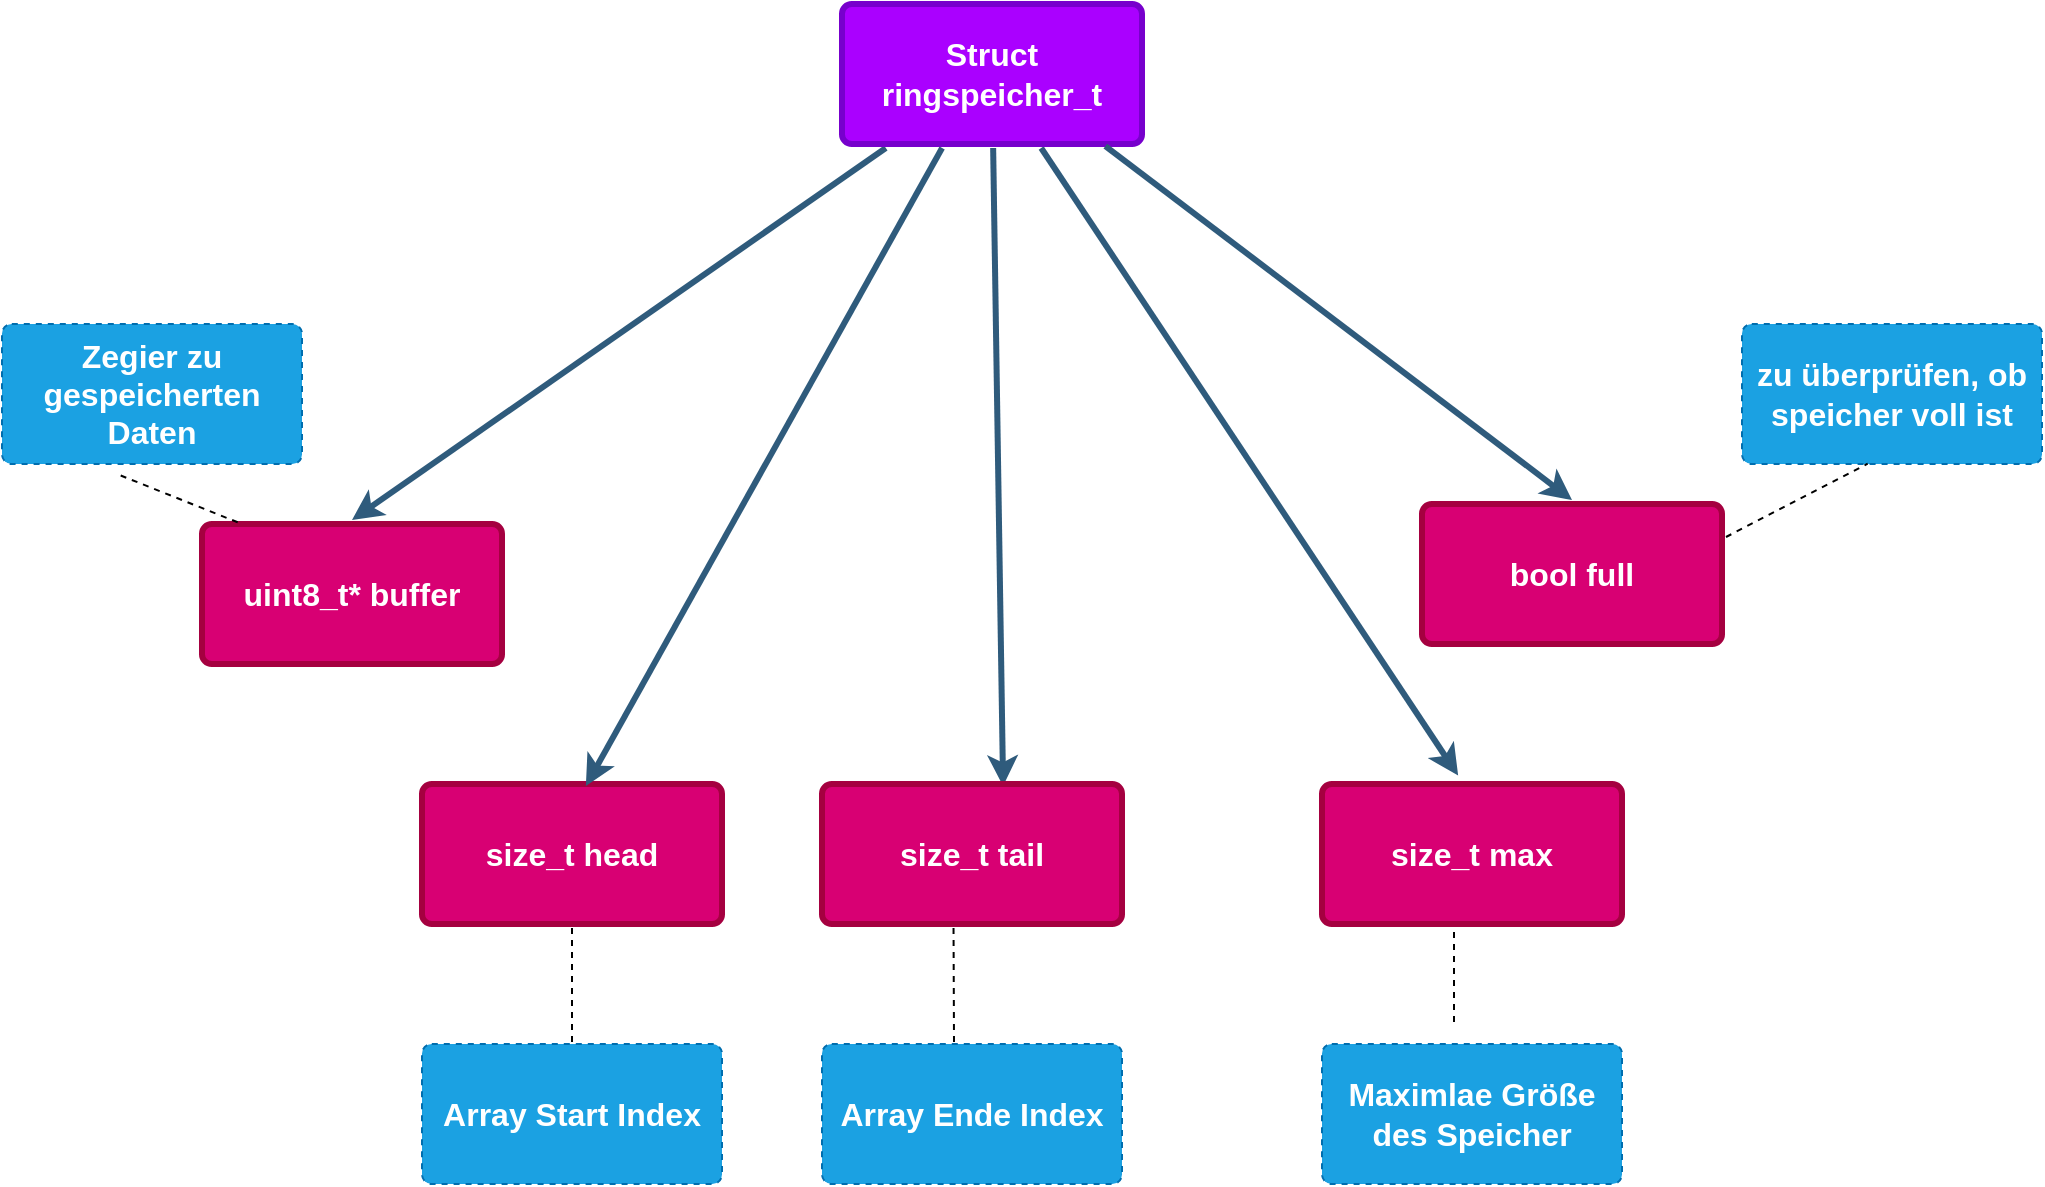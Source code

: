 <mxfile version="12.2.2" type="device" pages="1"><diagram id="6a731a19-8d31-9384-78a2-239565b7b9f0" name="Page-1"><mxGraphModel dx="1296" dy="1046" grid="1" gridSize="10" guides="1" tooltips="1" connect="1" arrows="1" fold="1" page="1" pageScale="1" pageWidth="1169" pageHeight="827" background="#ffffff" math="0" shadow="0"><root><mxCell id="0"/><mxCell id="1" parent="0"/><mxCell id="1745" value="" style="edgeStyle=none;rounded=0;jumpStyle=none;html=1;shadow=0;labelBackgroundColor=none;startArrow=none;startFill=0;endArrow=classic;endFill=1;jettySize=auto;orthogonalLoop=1;strokeColor=#2F5B7C;strokeWidth=3;fontFamily=Helvetica;fontSize=16;fontColor=#23445D;spacing=5;entryX=0.601;entryY=0.041;entryDx=0;entryDy=0;entryPerimeter=0;" parent="1" source="1749" target="sprmsirPUBabvL9bSDKb-1783" edge="1"><mxGeometry relative="1" as="geometry"><mxPoint x="550" y="400" as="targetPoint"/></mxGeometry></mxCell><mxCell id="1746" value="" style="edgeStyle=none;rounded=0;jumpStyle=none;html=1;shadow=0;labelBackgroundColor=none;startArrow=none;startFill=0;endArrow=classic;endFill=1;jettySize=auto;orthogonalLoop=1;strokeColor=#2F5B7C;strokeWidth=3;fontFamily=Helvetica;fontSize=16;fontColor=#23445D;spacing=5;entryX=0.455;entryY=-0.03;entryDx=0;entryDy=0;entryPerimeter=0;" parent="1" source="1749" target="sprmsirPUBabvL9bSDKb-1782" edge="1"><mxGeometry relative="1" as="geometry"><mxPoint x="793" y="415.5" as="targetPoint"/></mxGeometry></mxCell><mxCell id="1748" value="" style="edgeStyle=none;rounded=0;jumpStyle=none;html=1;shadow=0;labelBackgroundColor=none;startArrow=none;startFill=0;endArrow=classic;endFill=1;jettySize=auto;orthogonalLoop=1;strokeColor=#2F5B7C;strokeWidth=3;fontFamily=Helvetica;fontSize=16;fontColor=#23445D;spacing=5;entryX=0.5;entryY=0;entryDx=0;entryDy=0;" parent="1" source="1749" target="sprmsirPUBabvL9bSDKb-1780" edge="1"><mxGeometry relative="1" as="geometry"><mxPoint x="367" y="415.5" as="targetPoint"/><Array as="points"/></mxGeometry></mxCell><mxCell id="1749" value="Struct ringspeicher_t" style="rounded=1;whiteSpace=wrap;html=1;shadow=0;labelBackgroundColor=none;strokeColor=#7700CC;strokeWidth=3;fillColor=#aa00ff;fontFamily=Helvetica;fontSize=16;fontColor=#ffffff;align=center;fontStyle=1;spacing=5;arcSize=7;perimeterSpacing=2;" parent="1" vertex="1"><mxGeometry x="460" y="20" width="150" height="70" as="geometry"/></mxCell><mxCell id="sprmsirPUBabvL9bSDKb-1780" value="uint8_t* buffer" style="rounded=1;whiteSpace=wrap;html=1;shadow=0;labelBackgroundColor=none;strokeColor=#A50040;strokeWidth=3;fillColor=#d80073;fontFamily=Helvetica;fontSize=16;fontColor=#ffffff;align=center;fontStyle=1;spacing=5;arcSize=7;perimeterSpacing=2;" vertex="1" parent="1"><mxGeometry x="140" y="280" width="150" height="70" as="geometry"/></mxCell><mxCell id="sprmsirPUBabvL9bSDKb-1781" value="size_t head" style="rounded=1;whiteSpace=wrap;html=1;shadow=0;labelBackgroundColor=none;strokeColor=#A50040;strokeWidth=3;fillColor=#d80073;fontFamily=Helvetica;fontSize=16;fontColor=#ffffff;align=center;fontStyle=1;spacing=5;arcSize=7;perimeterSpacing=2;" vertex="1" parent="1"><mxGeometry x="250" y="410" width="150" height="70" as="geometry"/></mxCell><mxCell id="sprmsirPUBabvL9bSDKb-1782" value="size_t max" style="rounded=1;whiteSpace=wrap;html=1;shadow=0;labelBackgroundColor=none;strokeColor=#A50040;strokeWidth=3;fillColor=#d80073;fontFamily=Helvetica;fontSize=16;fontColor=#ffffff;align=center;fontStyle=1;spacing=5;arcSize=7;perimeterSpacing=2;" vertex="1" parent="1"><mxGeometry x="700" y="410" width="150" height="70" as="geometry"/></mxCell><mxCell id="sprmsirPUBabvL9bSDKb-1783" value="size_t tail" style="rounded=1;whiteSpace=wrap;html=1;shadow=0;labelBackgroundColor=none;strokeColor=#A50040;strokeWidth=3;fillColor=#d80073;fontFamily=Helvetica;fontSize=16;fontColor=#ffffff;align=center;fontStyle=1;spacing=5;arcSize=7;perimeterSpacing=2;" vertex="1" parent="1"><mxGeometry x="450" y="410" width="150" height="70" as="geometry"/></mxCell><mxCell id="sprmsirPUBabvL9bSDKb-1784" value="bool full" style="rounded=1;whiteSpace=wrap;html=1;shadow=0;labelBackgroundColor=none;strokeColor=#A50040;strokeWidth=3;fillColor=#d80073;fontFamily=Helvetica;fontSize=16;fontColor=#ffffff;align=center;fontStyle=1;spacing=5;arcSize=7;perimeterSpacing=2;" vertex="1" parent="1"><mxGeometry x="750" y="270" width="150" height="70" as="geometry"/></mxCell><mxCell id="sprmsirPUBabvL9bSDKb-1786" value="" style="edgeStyle=none;rounded=0;jumpStyle=none;html=1;shadow=0;labelBackgroundColor=none;startArrow=none;startFill=0;endArrow=classic;endFill=1;jettySize=auto;orthogonalLoop=1;strokeColor=#2F5B7C;strokeWidth=3;fontFamily=Helvetica;fontSize=16;fontColor=#23445D;spacing=5;entryX=0.545;entryY=0.041;entryDx=0;entryDy=0;entryPerimeter=0;exitX=0.338;exitY=1;exitDx=0;exitDy=0;exitPerimeter=0;" edge="1" parent="1" source="1749" target="sprmsirPUBabvL9bSDKb-1781"><mxGeometry relative="1" as="geometry"><mxPoint x="500.136" y="140" as="sourcePoint"/><mxPoint x="522" y="398" as="targetPoint"/></mxGeometry></mxCell><mxCell id="sprmsirPUBabvL9bSDKb-1787" value="" style="edgeStyle=none;rounded=0;jumpStyle=none;html=1;shadow=0;labelBackgroundColor=none;startArrow=none;startFill=0;endArrow=classic;endFill=1;jettySize=auto;orthogonalLoop=1;strokeColor=#2F5B7C;strokeWidth=3;fontFamily=Helvetica;fontSize=16;fontColor=#23445D;spacing=5;entryX=0.5;entryY=0;entryDx=0;entryDy=0;exitX=0.868;exitY=0.987;exitDx=0;exitDy=0;exitPerimeter=0;" edge="1" parent="1" source="1749" target="sprmsirPUBabvL9bSDKb-1784"><mxGeometry relative="1" as="geometry"><mxPoint x="563.613" y="132" as="sourcePoint"/><mxPoint x="783.07" y="415.78" as="targetPoint"/><Array as="points"/></mxGeometry></mxCell><mxCell id="sprmsirPUBabvL9bSDKb-1801" value="Zegier zu gespeicherten Daten" style="rounded=1;whiteSpace=wrap;html=1;shadow=0;labelBackgroundColor=none;strokeColor=#006EAF;strokeWidth=1;fillColor=#1ba1e2;fontFamily=Helvetica;fontSize=16;fontColor=#ffffff;align=center;fontStyle=1;spacing=5;arcSize=7;perimeterSpacing=1;dashed=1;" vertex="1" parent="1"><mxGeometry x="40" y="180" width="150" height="70" as="geometry"/></mxCell><mxCell id="sprmsirPUBabvL9bSDKb-1803" value="" style="endArrow=none;dashed=1;html=1;entryX=0.143;entryY=0.027;entryDx=0;entryDy=0;entryPerimeter=0;exitX=0.397;exitY=1.066;exitDx=0;exitDy=0;exitPerimeter=0;" edge="1" parent="1" source="sprmsirPUBabvL9bSDKb-1801" target="sprmsirPUBabvL9bSDKb-1780"><mxGeometry width="50" height="50" relative="1" as="geometry"><mxPoint x="100" y="550" as="sourcePoint"/><mxPoint x="150" y="500" as="targetPoint"/></mxGeometry></mxCell><mxCell id="sprmsirPUBabvL9bSDKb-1804" value="zu überprüfen, ob speicher voll ist" style="rounded=1;whiteSpace=wrap;html=1;shadow=0;labelBackgroundColor=none;strokeColor=#006EAF;strokeWidth=1;fillColor=#1ba1e2;fontFamily=Helvetica;fontSize=16;fontColor=#ffffff;align=center;fontStyle=1;spacing=5;arcSize=7;perimeterSpacing=1;dashed=1;" vertex="1" parent="1"><mxGeometry x="910" y="180" width="150" height="70" as="geometry"/></mxCell><mxCell id="sprmsirPUBabvL9bSDKb-1805" value="Array Start Index" style="rounded=1;whiteSpace=wrap;html=1;shadow=0;labelBackgroundColor=none;strokeColor=#006EAF;strokeWidth=1;fillColor=#1ba1e2;fontFamily=Helvetica;fontSize=16;fontColor=#ffffff;align=center;fontStyle=1;spacing=5;arcSize=7;perimeterSpacing=1;dashed=1;" vertex="1" parent="1"><mxGeometry x="250" y="540" width="150" height="70" as="geometry"/></mxCell><mxCell id="sprmsirPUBabvL9bSDKb-1806" value="Array Ende Index" style="rounded=1;whiteSpace=wrap;html=1;shadow=0;labelBackgroundColor=none;strokeColor=#006EAF;strokeWidth=1;fillColor=#1ba1e2;fontFamily=Helvetica;fontSize=16;fontColor=#ffffff;align=center;fontStyle=1;spacing=5;arcSize=7;perimeterSpacing=1;dashed=1;" vertex="1" parent="1"><mxGeometry x="450" y="540" width="150" height="70" as="geometry"/></mxCell><mxCell id="sprmsirPUBabvL9bSDKb-1807" value="Maximlae Größe des Speicher" style="rounded=1;whiteSpace=wrap;html=1;shadow=0;labelBackgroundColor=none;strokeColor=#006EAF;strokeWidth=1;fillColor=#1ba1e2;fontFamily=Helvetica;fontSize=16;fontColor=#ffffff;align=center;fontStyle=1;spacing=5;arcSize=7;perimeterSpacing=1;dashed=1;" vertex="1" parent="1"><mxGeometry x="700" y="540" width="150" height="70" as="geometry"/></mxCell><mxCell id="sprmsirPUBabvL9bSDKb-1808" value="" style="endArrow=none;dashed=1;html=1;entryX=0.42;entryY=0.984;entryDx=0;entryDy=0;entryPerimeter=0;exitX=1;exitY=0.25;exitDx=0;exitDy=0;" edge="1" parent="1" source="sprmsirPUBabvL9bSDKb-1784" target="sprmsirPUBabvL9bSDKb-1804"><mxGeometry width="50" height="50" relative="1" as="geometry"><mxPoint x="20" y="690" as="sourcePoint"/><mxPoint x="70" y="640" as="targetPoint"/></mxGeometry></mxCell><mxCell id="sprmsirPUBabvL9bSDKb-1809" value="" style="endArrow=none;dashed=1;html=1;entryX=0.5;entryY=1;entryDx=0;entryDy=0;" edge="1" parent="1" source="sprmsirPUBabvL9bSDKb-1805" target="sprmsirPUBabvL9bSDKb-1781"><mxGeometry width="50" height="50" relative="1" as="geometry"><mxPoint x="40" y="680" as="sourcePoint"/><mxPoint x="90" y="630" as="targetPoint"/></mxGeometry></mxCell><mxCell id="sprmsirPUBabvL9bSDKb-1810" value="" style="endArrow=none;dashed=1;html=1;entryX=0.44;entryY=0.971;entryDx=0;entryDy=0;entryPerimeter=0;" edge="1" parent="1" target="sprmsirPUBabvL9bSDKb-1783"><mxGeometry width="50" height="50" relative="1" as="geometry"><mxPoint x="516" y="539" as="sourcePoint"/><mxPoint x="90" y="630" as="targetPoint"/></mxGeometry></mxCell><mxCell id="sprmsirPUBabvL9bSDKb-1811" value="" style="endArrow=none;dashed=1;html=1;" edge="1" parent="1"><mxGeometry width="50" height="50" relative="1" as="geometry"><mxPoint x="766" y="529" as="sourcePoint"/><mxPoint x="766" y="481" as="targetPoint"/></mxGeometry></mxCell></root></mxGraphModel></diagram></mxfile>